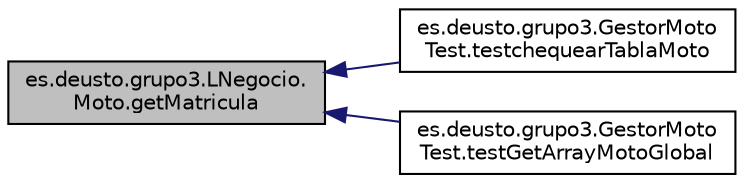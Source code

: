 digraph "es.deusto.grupo3.LNegocio.Moto.getMatricula"
{
  edge [fontname="Helvetica",fontsize="10",labelfontname="Helvetica",labelfontsize="10"];
  node [fontname="Helvetica",fontsize="10",shape=record];
  rankdir="LR";
  Node7 [label="es.deusto.grupo3.LNegocio.\lMoto.getMatricula",height=0.2,width=0.4,color="black", fillcolor="grey75", style="filled", fontcolor="black"];
  Node7 -> Node8 [dir="back",color="midnightblue",fontsize="10",style="solid",fontname="Helvetica"];
  Node8 [label="es.deusto.grupo3.GestorMoto\lTest.testchequearTablaMoto",height=0.2,width=0.4,color="black", fillcolor="white", style="filled",URL="$classes_1_1deusto_1_1grupo3_1_1_gestor_moto_test.html#a164d7bf91c3323b4c99682b82bb86bb8"];
  Node7 -> Node9 [dir="back",color="midnightblue",fontsize="10",style="solid",fontname="Helvetica"];
  Node9 [label="es.deusto.grupo3.GestorMoto\lTest.testGetArrayMotoGlobal",height=0.2,width=0.4,color="black", fillcolor="white", style="filled",URL="$classes_1_1deusto_1_1grupo3_1_1_gestor_moto_test.html#a455aac42849081881dea4966b2ec05bb"];
}
